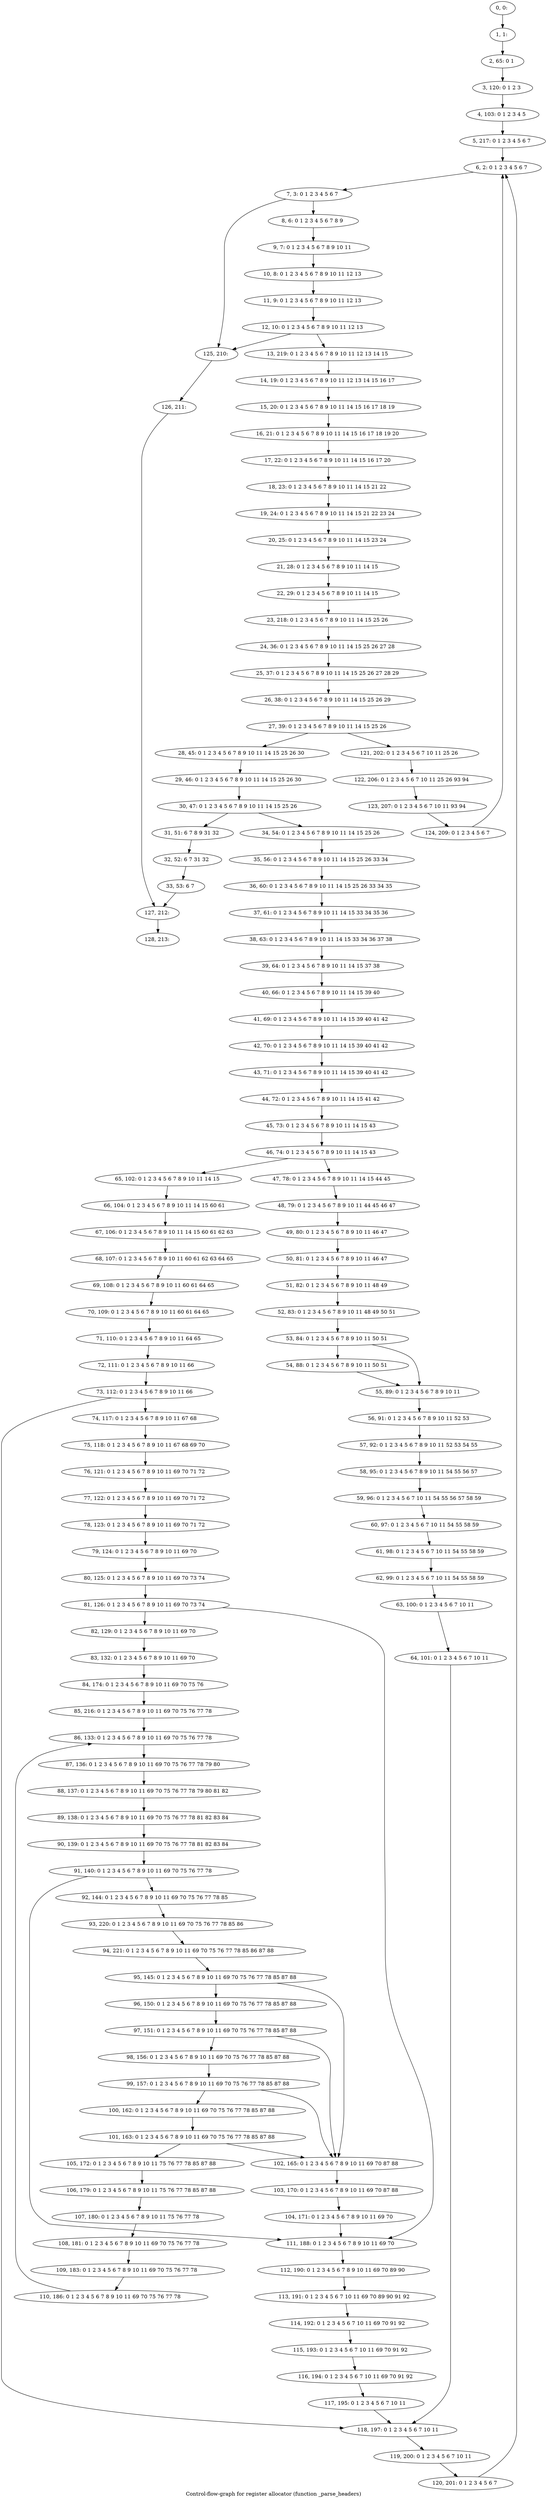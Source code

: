digraph G {
graph [label="Control-flow-graph for register allocator (function _parse_headers)"]
0[label="0, 0: "];
1[label="1, 1: "];
2[label="2, 65: 0 1 "];
3[label="3, 120: 0 1 2 3 "];
4[label="4, 103: 0 1 2 3 4 5 "];
5[label="5, 217: 0 1 2 3 4 5 6 7 "];
6[label="6, 2: 0 1 2 3 4 5 6 7 "];
7[label="7, 3: 0 1 2 3 4 5 6 7 "];
8[label="8, 6: 0 1 2 3 4 5 6 7 8 9 "];
9[label="9, 7: 0 1 2 3 4 5 6 7 8 9 10 11 "];
10[label="10, 8: 0 1 2 3 4 5 6 7 8 9 10 11 12 13 "];
11[label="11, 9: 0 1 2 3 4 5 6 7 8 9 10 11 12 13 "];
12[label="12, 10: 0 1 2 3 4 5 6 7 8 9 10 11 12 13 "];
13[label="13, 219: 0 1 2 3 4 5 6 7 8 9 10 11 12 13 14 15 "];
14[label="14, 19: 0 1 2 3 4 5 6 7 8 9 10 11 12 13 14 15 16 17 "];
15[label="15, 20: 0 1 2 3 4 5 6 7 8 9 10 11 14 15 16 17 18 19 "];
16[label="16, 21: 0 1 2 3 4 5 6 7 8 9 10 11 14 15 16 17 18 19 20 "];
17[label="17, 22: 0 1 2 3 4 5 6 7 8 9 10 11 14 15 16 17 20 "];
18[label="18, 23: 0 1 2 3 4 5 6 7 8 9 10 11 14 15 21 22 "];
19[label="19, 24: 0 1 2 3 4 5 6 7 8 9 10 11 14 15 21 22 23 24 "];
20[label="20, 25: 0 1 2 3 4 5 6 7 8 9 10 11 14 15 23 24 "];
21[label="21, 28: 0 1 2 3 4 5 6 7 8 9 10 11 14 15 "];
22[label="22, 29: 0 1 2 3 4 5 6 7 8 9 10 11 14 15 "];
23[label="23, 218: 0 1 2 3 4 5 6 7 8 9 10 11 14 15 25 26 "];
24[label="24, 36: 0 1 2 3 4 5 6 7 8 9 10 11 14 15 25 26 27 28 "];
25[label="25, 37: 0 1 2 3 4 5 6 7 8 9 10 11 14 15 25 26 27 28 29 "];
26[label="26, 38: 0 1 2 3 4 5 6 7 8 9 10 11 14 15 25 26 29 "];
27[label="27, 39: 0 1 2 3 4 5 6 7 8 9 10 11 14 15 25 26 "];
28[label="28, 45: 0 1 2 3 4 5 6 7 8 9 10 11 14 15 25 26 30 "];
29[label="29, 46: 0 1 2 3 4 5 6 7 8 9 10 11 14 15 25 26 30 "];
30[label="30, 47: 0 1 2 3 4 5 6 7 8 9 10 11 14 15 25 26 "];
31[label="31, 51: 6 7 8 9 31 32 "];
32[label="32, 52: 6 7 31 32 "];
33[label="33, 53: 6 7 "];
34[label="34, 54: 0 1 2 3 4 5 6 7 8 9 10 11 14 15 25 26 "];
35[label="35, 56: 0 1 2 3 4 5 6 7 8 9 10 11 14 15 25 26 33 34 "];
36[label="36, 60: 0 1 2 3 4 5 6 7 8 9 10 11 14 15 25 26 33 34 35 "];
37[label="37, 61: 0 1 2 3 4 5 6 7 8 9 10 11 14 15 33 34 35 36 "];
38[label="38, 63: 0 1 2 3 4 5 6 7 8 9 10 11 14 15 33 34 36 37 38 "];
39[label="39, 64: 0 1 2 3 4 5 6 7 8 9 10 11 14 15 37 38 "];
40[label="40, 66: 0 1 2 3 4 5 6 7 8 9 10 11 14 15 39 40 "];
41[label="41, 69: 0 1 2 3 4 5 6 7 8 9 10 11 14 15 39 40 41 42 "];
42[label="42, 70: 0 1 2 3 4 5 6 7 8 9 10 11 14 15 39 40 41 42 "];
43[label="43, 71: 0 1 2 3 4 5 6 7 8 9 10 11 14 15 39 40 41 42 "];
44[label="44, 72: 0 1 2 3 4 5 6 7 8 9 10 11 14 15 41 42 "];
45[label="45, 73: 0 1 2 3 4 5 6 7 8 9 10 11 14 15 43 "];
46[label="46, 74: 0 1 2 3 4 5 6 7 8 9 10 11 14 15 43 "];
47[label="47, 78: 0 1 2 3 4 5 6 7 8 9 10 11 14 15 44 45 "];
48[label="48, 79: 0 1 2 3 4 5 6 7 8 9 10 11 44 45 46 47 "];
49[label="49, 80: 0 1 2 3 4 5 6 7 8 9 10 11 46 47 "];
50[label="50, 81: 0 1 2 3 4 5 6 7 8 9 10 11 46 47 "];
51[label="51, 82: 0 1 2 3 4 5 6 7 8 9 10 11 48 49 "];
52[label="52, 83: 0 1 2 3 4 5 6 7 8 9 10 11 48 49 50 51 "];
53[label="53, 84: 0 1 2 3 4 5 6 7 8 9 10 11 50 51 "];
54[label="54, 88: 0 1 2 3 4 5 6 7 8 9 10 11 50 51 "];
55[label="55, 89: 0 1 2 3 4 5 6 7 8 9 10 11 "];
56[label="56, 91: 0 1 2 3 4 5 6 7 8 9 10 11 52 53 "];
57[label="57, 92: 0 1 2 3 4 5 6 7 8 9 10 11 52 53 54 55 "];
58[label="58, 95: 0 1 2 3 4 5 6 7 8 9 10 11 54 55 56 57 "];
59[label="59, 96: 0 1 2 3 4 5 6 7 10 11 54 55 56 57 58 59 "];
60[label="60, 97: 0 1 2 3 4 5 6 7 10 11 54 55 58 59 "];
61[label="61, 98: 0 1 2 3 4 5 6 7 10 11 54 55 58 59 "];
62[label="62, 99: 0 1 2 3 4 5 6 7 10 11 54 55 58 59 "];
63[label="63, 100: 0 1 2 3 4 5 6 7 10 11 "];
64[label="64, 101: 0 1 2 3 4 5 6 7 10 11 "];
65[label="65, 102: 0 1 2 3 4 5 6 7 8 9 10 11 14 15 "];
66[label="66, 104: 0 1 2 3 4 5 6 7 8 9 10 11 14 15 60 61 "];
67[label="67, 106: 0 1 2 3 4 5 6 7 8 9 10 11 14 15 60 61 62 63 "];
68[label="68, 107: 0 1 2 3 4 5 6 7 8 9 10 11 60 61 62 63 64 65 "];
69[label="69, 108: 0 1 2 3 4 5 6 7 8 9 10 11 60 61 64 65 "];
70[label="70, 109: 0 1 2 3 4 5 6 7 8 9 10 11 60 61 64 65 "];
71[label="71, 110: 0 1 2 3 4 5 6 7 8 9 10 11 64 65 "];
72[label="72, 111: 0 1 2 3 4 5 6 7 8 9 10 11 66 "];
73[label="73, 112: 0 1 2 3 4 5 6 7 8 9 10 11 66 "];
74[label="74, 117: 0 1 2 3 4 5 6 7 8 9 10 11 67 68 "];
75[label="75, 118: 0 1 2 3 4 5 6 7 8 9 10 11 67 68 69 70 "];
76[label="76, 121: 0 1 2 3 4 5 6 7 8 9 10 11 69 70 71 72 "];
77[label="77, 122: 0 1 2 3 4 5 6 7 8 9 10 11 69 70 71 72 "];
78[label="78, 123: 0 1 2 3 4 5 6 7 8 9 10 11 69 70 71 72 "];
79[label="79, 124: 0 1 2 3 4 5 6 7 8 9 10 11 69 70 "];
80[label="80, 125: 0 1 2 3 4 5 6 7 8 9 10 11 69 70 73 74 "];
81[label="81, 126: 0 1 2 3 4 5 6 7 8 9 10 11 69 70 73 74 "];
82[label="82, 129: 0 1 2 3 4 5 6 7 8 9 10 11 69 70 "];
83[label="83, 132: 0 1 2 3 4 5 6 7 8 9 10 11 69 70 "];
84[label="84, 174: 0 1 2 3 4 5 6 7 8 9 10 11 69 70 75 76 "];
85[label="85, 216: 0 1 2 3 4 5 6 7 8 9 10 11 69 70 75 76 77 78 "];
86[label="86, 133: 0 1 2 3 4 5 6 7 8 9 10 11 69 70 75 76 77 78 "];
87[label="87, 136: 0 1 2 3 4 5 6 7 8 9 10 11 69 70 75 76 77 78 79 80 "];
88[label="88, 137: 0 1 2 3 4 5 6 7 8 9 10 11 69 70 75 76 77 78 79 80 81 82 "];
89[label="89, 138: 0 1 2 3 4 5 6 7 8 9 10 11 69 70 75 76 77 78 81 82 83 84 "];
90[label="90, 139: 0 1 2 3 4 5 6 7 8 9 10 11 69 70 75 76 77 78 81 82 83 84 "];
91[label="91, 140: 0 1 2 3 4 5 6 7 8 9 10 11 69 70 75 76 77 78 "];
92[label="92, 144: 0 1 2 3 4 5 6 7 8 9 10 11 69 70 75 76 77 78 85 "];
93[label="93, 220: 0 1 2 3 4 5 6 7 8 9 10 11 69 70 75 76 77 78 85 86 "];
94[label="94, 221: 0 1 2 3 4 5 6 7 8 9 10 11 69 70 75 76 77 78 85 86 87 88 "];
95[label="95, 145: 0 1 2 3 4 5 6 7 8 9 10 11 69 70 75 76 77 78 85 87 88 "];
96[label="96, 150: 0 1 2 3 4 5 6 7 8 9 10 11 69 70 75 76 77 78 85 87 88 "];
97[label="97, 151: 0 1 2 3 4 5 6 7 8 9 10 11 69 70 75 76 77 78 85 87 88 "];
98[label="98, 156: 0 1 2 3 4 5 6 7 8 9 10 11 69 70 75 76 77 78 85 87 88 "];
99[label="99, 157: 0 1 2 3 4 5 6 7 8 9 10 11 69 70 75 76 77 78 85 87 88 "];
100[label="100, 162: 0 1 2 3 4 5 6 7 8 9 10 11 69 70 75 76 77 78 85 87 88 "];
101[label="101, 163: 0 1 2 3 4 5 6 7 8 9 10 11 69 70 75 76 77 78 85 87 88 "];
102[label="102, 165: 0 1 2 3 4 5 6 7 8 9 10 11 69 70 87 88 "];
103[label="103, 170: 0 1 2 3 4 5 6 7 8 9 10 11 69 70 87 88 "];
104[label="104, 171: 0 1 2 3 4 5 6 7 8 9 10 11 69 70 "];
105[label="105, 172: 0 1 2 3 4 5 6 7 8 9 10 11 75 76 77 78 85 87 88 "];
106[label="106, 179: 0 1 2 3 4 5 6 7 8 9 10 11 75 76 77 78 85 87 88 "];
107[label="107, 180: 0 1 2 3 4 5 6 7 8 9 10 11 75 76 77 78 "];
108[label="108, 181: 0 1 2 3 4 5 6 7 8 9 10 11 69 70 75 76 77 78 "];
109[label="109, 183: 0 1 2 3 4 5 6 7 8 9 10 11 69 70 75 76 77 78 "];
110[label="110, 186: 0 1 2 3 4 5 6 7 8 9 10 11 69 70 75 76 77 78 "];
111[label="111, 188: 0 1 2 3 4 5 6 7 8 9 10 11 69 70 "];
112[label="112, 190: 0 1 2 3 4 5 6 7 8 9 10 11 69 70 89 90 "];
113[label="113, 191: 0 1 2 3 4 5 6 7 10 11 69 70 89 90 91 92 "];
114[label="114, 192: 0 1 2 3 4 5 6 7 10 11 69 70 91 92 "];
115[label="115, 193: 0 1 2 3 4 5 6 7 10 11 69 70 91 92 "];
116[label="116, 194: 0 1 2 3 4 5 6 7 10 11 69 70 91 92 "];
117[label="117, 195: 0 1 2 3 4 5 6 7 10 11 "];
118[label="118, 197: 0 1 2 3 4 5 6 7 10 11 "];
119[label="119, 200: 0 1 2 3 4 5 6 7 10 11 "];
120[label="120, 201: 0 1 2 3 4 5 6 7 "];
121[label="121, 202: 0 1 2 3 4 5 6 7 10 11 25 26 "];
122[label="122, 206: 0 1 2 3 4 5 6 7 10 11 25 26 93 94 "];
123[label="123, 207: 0 1 2 3 4 5 6 7 10 11 93 94 "];
124[label="124, 209: 0 1 2 3 4 5 6 7 "];
125[label="125, 210: "];
126[label="126, 211: "];
127[label="127, 212: "];
128[label="128, 213: "];
0->1 ;
1->2 ;
2->3 ;
3->4 ;
4->5 ;
5->6 ;
6->7 ;
7->8 ;
7->125 ;
8->9 ;
9->10 ;
10->11 ;
11->12 ;
12->13 ;
12->125 ;
13->14 ;
14->15 ;
15->16 ;
16->17 ;
17->18 ;
18->19 ;
19->20 ;
20->21 ;
21->22 ;
22->23 ;
23->24 ;
24->25 ;
25->26 ;
26->27 ;
27->28 ;
27->121 ;
28->29 ;
29->30 ;
30->31 ;
30->34 ;
31->32 ;
32->33 ;
33->127 ;
34->35 ;
35->36 ;
36->37 ;
37->38 ;
38->39 ;
39->40 ;
40->41 ;
41->42 ;
42->43 ;
43->44 ;
44->45 ;
45->46 ;
46->47 ;
46->65 ;
47->48 ;
48->49 ;
49->50 ;
50->51 ;
51->52 ;
52->53 ;
53->54 ;
53->55 ;
54->55 ;
55->56 ;
56->57 ;
57->58 ;
58->59 ;
59->60 ;
60->61 ;
61->62 ;
62->63 ;
63->64 ;
64->118 ;
65->66 ;
66->67 ;
67->68 ;
68->69 ;
69->70 ;
70->71 ;
71->72 ;
72->73 ;
73->74 ;
73->118 ;
74->75 ;
75->76 ;
76->77 ;
77->78 ;
78->79 ;
79->80 ;
80->81 ;
81->82 ;
81->111 ;
82->83 ;
83->84 ;
84->85 ;
85->86 ;
86->87 ;
87->88 ;
88->89 ;
89->90 ;
90->91 ;
91->92 ;
91->111 ;
92->93 ;
93->94 ;
94->95 ;
95->96 ;
95->102 ;
96->97 ;
97->98 ;
97->102 ;
98->99 ;
99->100 ;
99->102 ;
100->101 ;
101->102 ;
101->105 ;
102->103 ;
103->104 ;
104->111 ;
105->106 ;
106->107 ;
107->108 ;
108->109 ;
109->110 ;
110->86 ;
111->112 ;
112->113 ;
113->114 ;
114->115 ;
115->116 ;
116->117 ;
117->118 ;
118->119 ;
119->120 ;
120->6 ;
121->122 ;
122->123 ;
123->124 ;
124->6 ;
125->126 ;
126->127 ;
127->128 ;
}
